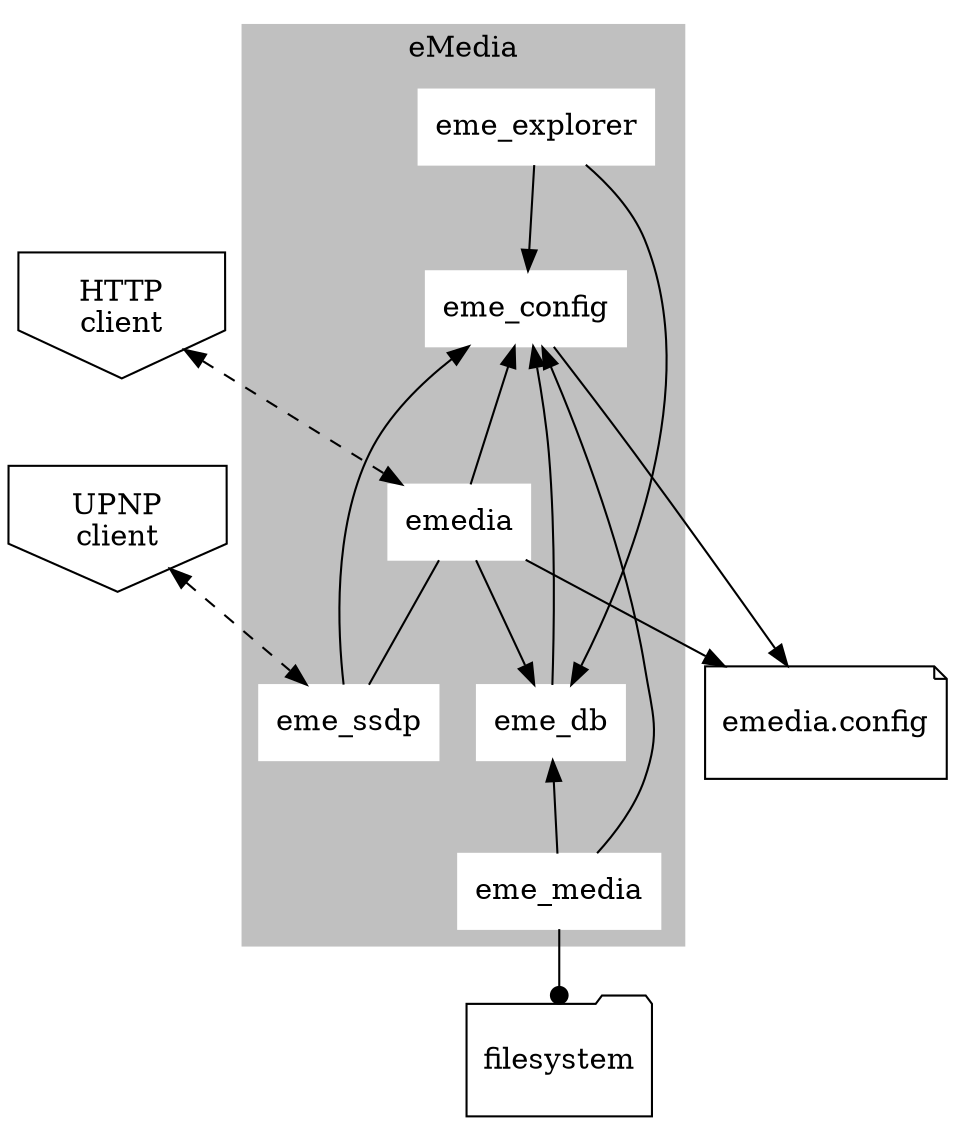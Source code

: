 digraph emedia {
  node[shape=box];

  emedia_config[label="\nemedia.config\n ",shape=note];

  subgraph cluster_2 {
    node[color=white,style=filled];
    eme_config -> eme_db[dir=back];
    eme_db -> eme_media[dir=back];
    eme_config -> eme_media[dir=back];
    emedia -> eme_ssdp[arrowhead=none];
    emedia -> eme_db;
    eme_config -> emedia[dir=back];
    eme_config -> eme_ssdp[dir=back];
    eme_explorer -> eme_db;
    eme_explorer -> eme_config;
    label = "eMedia";
    color=grey;
    style=filled;
  }

    http[label="HTTP\nclient",shape=invhouse];
    ssdp[label="UPNP\nclient", shape=invhouse];

  filesystem[shape=folder,label="\nfilesystem\n "];
  eme_config -> emedia_config;
  emedia -> emedia_config;
  http -> emedia[dir=both, style=dashed];
  ssdp -> eme_ssdp[dir=both, style=dashed];
  eme_media -> filesystem[arrowhead=dot];
}
